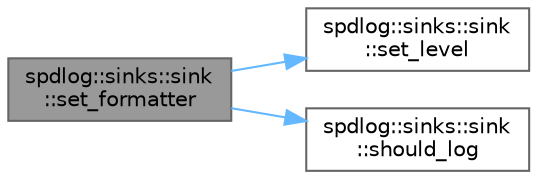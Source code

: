 digraph "spdlog::sinks::sink::set_formatter"
{
 // LATEX_PDF_SIZE
  bgcolor="transparent";
  edge [fontname=Helvetica,fontsize=10,labelfontname=Helvetica,labelfontsize=10];
  node [fontname=Helvetica,fontsize=10,shape=box,height=0.2,width=0.4];
  rankdir="LR";
  Node1 [id="Node000001",label="spdlog::sinks::sink\l::set_formatter",height=0.2,width=0.4,color="gray40", fillcolor="grey60", style="filled", fontcolor="black",tooltip=" "];
  Node1 -> Node2 [id="edge1_Node000001_Node000002",color="steelblue1",style="solid",tooltip=" "];
  Node2 [id="Node000002",label="spdlog::sinks::sink\l::set_level",height=0.2,width=0.4,color="grey40", fillcolor="white", style="filled",URL="$classspdlog_1_1sinks_1_1sink.html#a862aa1ac5ed27de35f1bd3b1aaeb7dc1",tooltip=" "];
  Node1 -> Node3 [id="edge2_Node000001_Node000003",color="steelblue1",style="solid",tooltip=" "];
  Node3 [id="Node000003",label="spdlog::sinks::sink\l::should_log",height=0.2,width=0.4,color="grey40", fillcolor="white", style="filled",URL="$classspdlog_1_1sinks_1_1sink.html#a9e6824420e6352e0f5cbb436a0b5d0a4",tooltip=" "];
}
